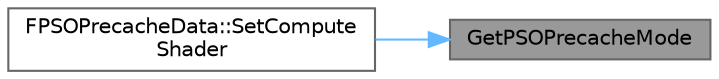 digraph "GetPSOPrecacheMode"
{
 // INTERACTIVE_SVG=YES
 // LATEX_PDF_SIZE
  bgcolor="transparent";
  edge [fontname=Helvetica,fontsize=10,labelfontname=Helvetica,labelfontsize=10];
  node [fontname=Helvetica,fontsize=10,shape=box,height=0.2,width=0.4];
  rankdir="RL";
  Node1 [id="Node000001",label="GetPSOPrecacheMode",height=0.2,width=0.4,color="gray40", fillcolor="grey60", style="filled", fontcolor="black",tooltip=" "];
  Node1 -> Node2 [id="edge1_Node000001_Node000002",dir="back",color="steelblue1",style="solid",tooltip=" "];
  Node2 [id="Node000002",label="FPSOPrecacheData::SetCompute\lShader",height=0.2,width=0.4,color="grey40", fillcolor="white", style="filled",URL="$d3/d98/structFPSOPrecacheData.html#ae3d82f340d2dad3cb2e1537e4f75de81",tooltip=" "];
}
